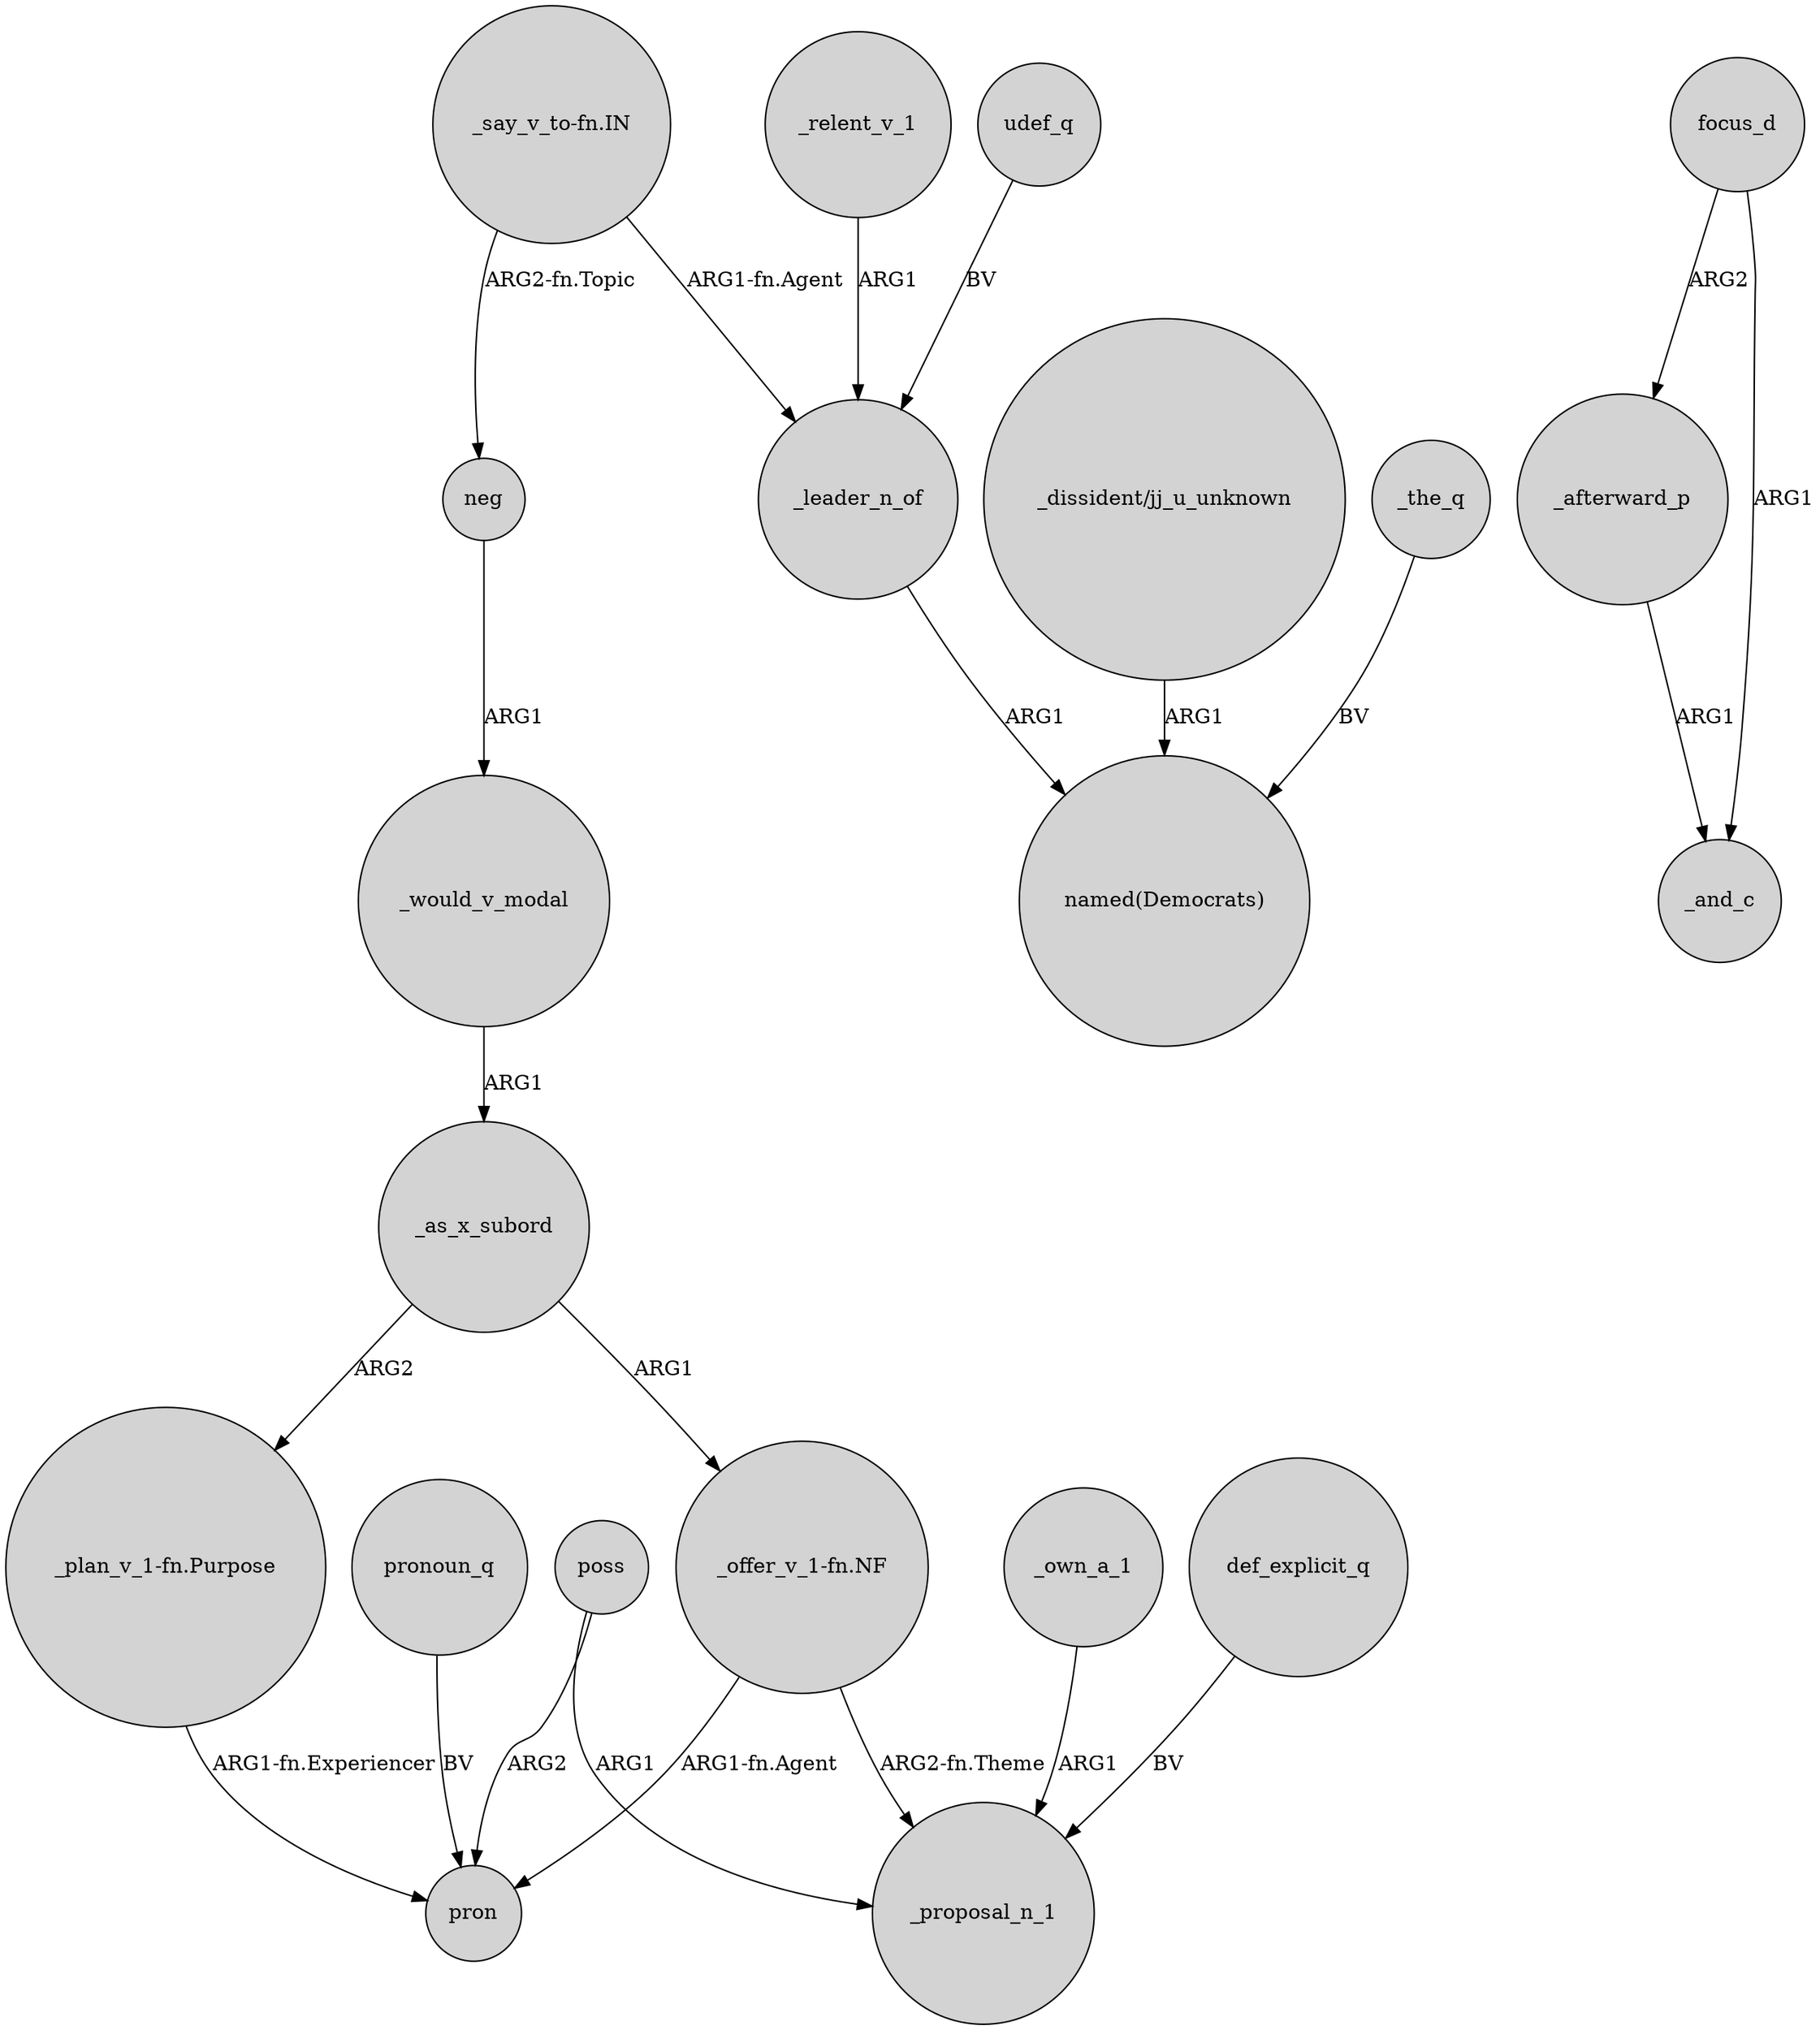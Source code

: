 digraph {
	node [shape=circle style=filled]
	neg -> _would_v_modal [label=ARG1]
	poss -> pron [label=ARG2]
	_as_x_subord -> "_offer_v_1-fn.NF" [label=ARG1]
	_leader_n_of -> "named(Democrats)" [label=ARG1]
	_as_x_subord -> "_plan_v_1-fn.Purpose" [label=ARG2]
	"_plan_v_1-fn.Purpose" -> pron [label="ARG1-fn.Experiencer"]
	"_dissident/jj_u_unknown" -> "named(Democrats)" [label=ARG1]
	_would_v_modal -> _as_x_subord [label=ARG1]
	_own_a_1 -> _proposal_n_1 [label=ARG1]
	_relent_v_1 -> _leader_n_of [label=ARG1]
	pronoun_q -> pron [label=BV]
	"_offer_v_1-fn.NF" -> _proposal_n_1 [label="ARG2-fn.Theme"]
	poss -> _proposal_n_1 [label=ARG1]
	focus_d -> _afterward_p [label=ARG2]
	_the_q -> "named(Democrats)" [label=BV]
	_afterward_p -> _and_c [label=ARG1]
	focus_d -> _and_c [label=ARG1]
	"_say_v_to-fn.IN" -> _leader_n_of [label="ARG1-fn.Agent"]
	"_say_v_to-fn.IN" -> neg [label="ARG2-fn.Topic"]
	def_explicit_q -> _proposal_n_1 [label=BV]
	udef_q -> _leader_n_of [label=BV]
	"_offer_v_1-fn.NF" -> pron [label="ARG1-fn.Agent"]
}
